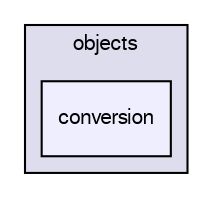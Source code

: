 digraph G {
  bgcolor=transparent;
  compound=true
  node [ fontsize="10", fontname="FreeSans"];
  edge [ labelfontsize="10", labelfontname="FreeSans"];
  subgraph clusterdir_643bf45d45d2a265fb2d3f9365d5fd92 {
    graph [ bgcolor="#ddddee", pencolor="black", label="objects" fontname="FreeSans", fontsize="10", URL="dir_643bf45d45d2a265fb2d3f9365d5fd92.html"]
  dir_18947d4b13eee2c393550cd1842a6ac2 [shape=box, label="conversion", style="filled", fillcolor="#eeeeff", pencolor="black", URL="dir_18947d4b13eee2c393550cd1842a6ac2.html"];
  }
}
